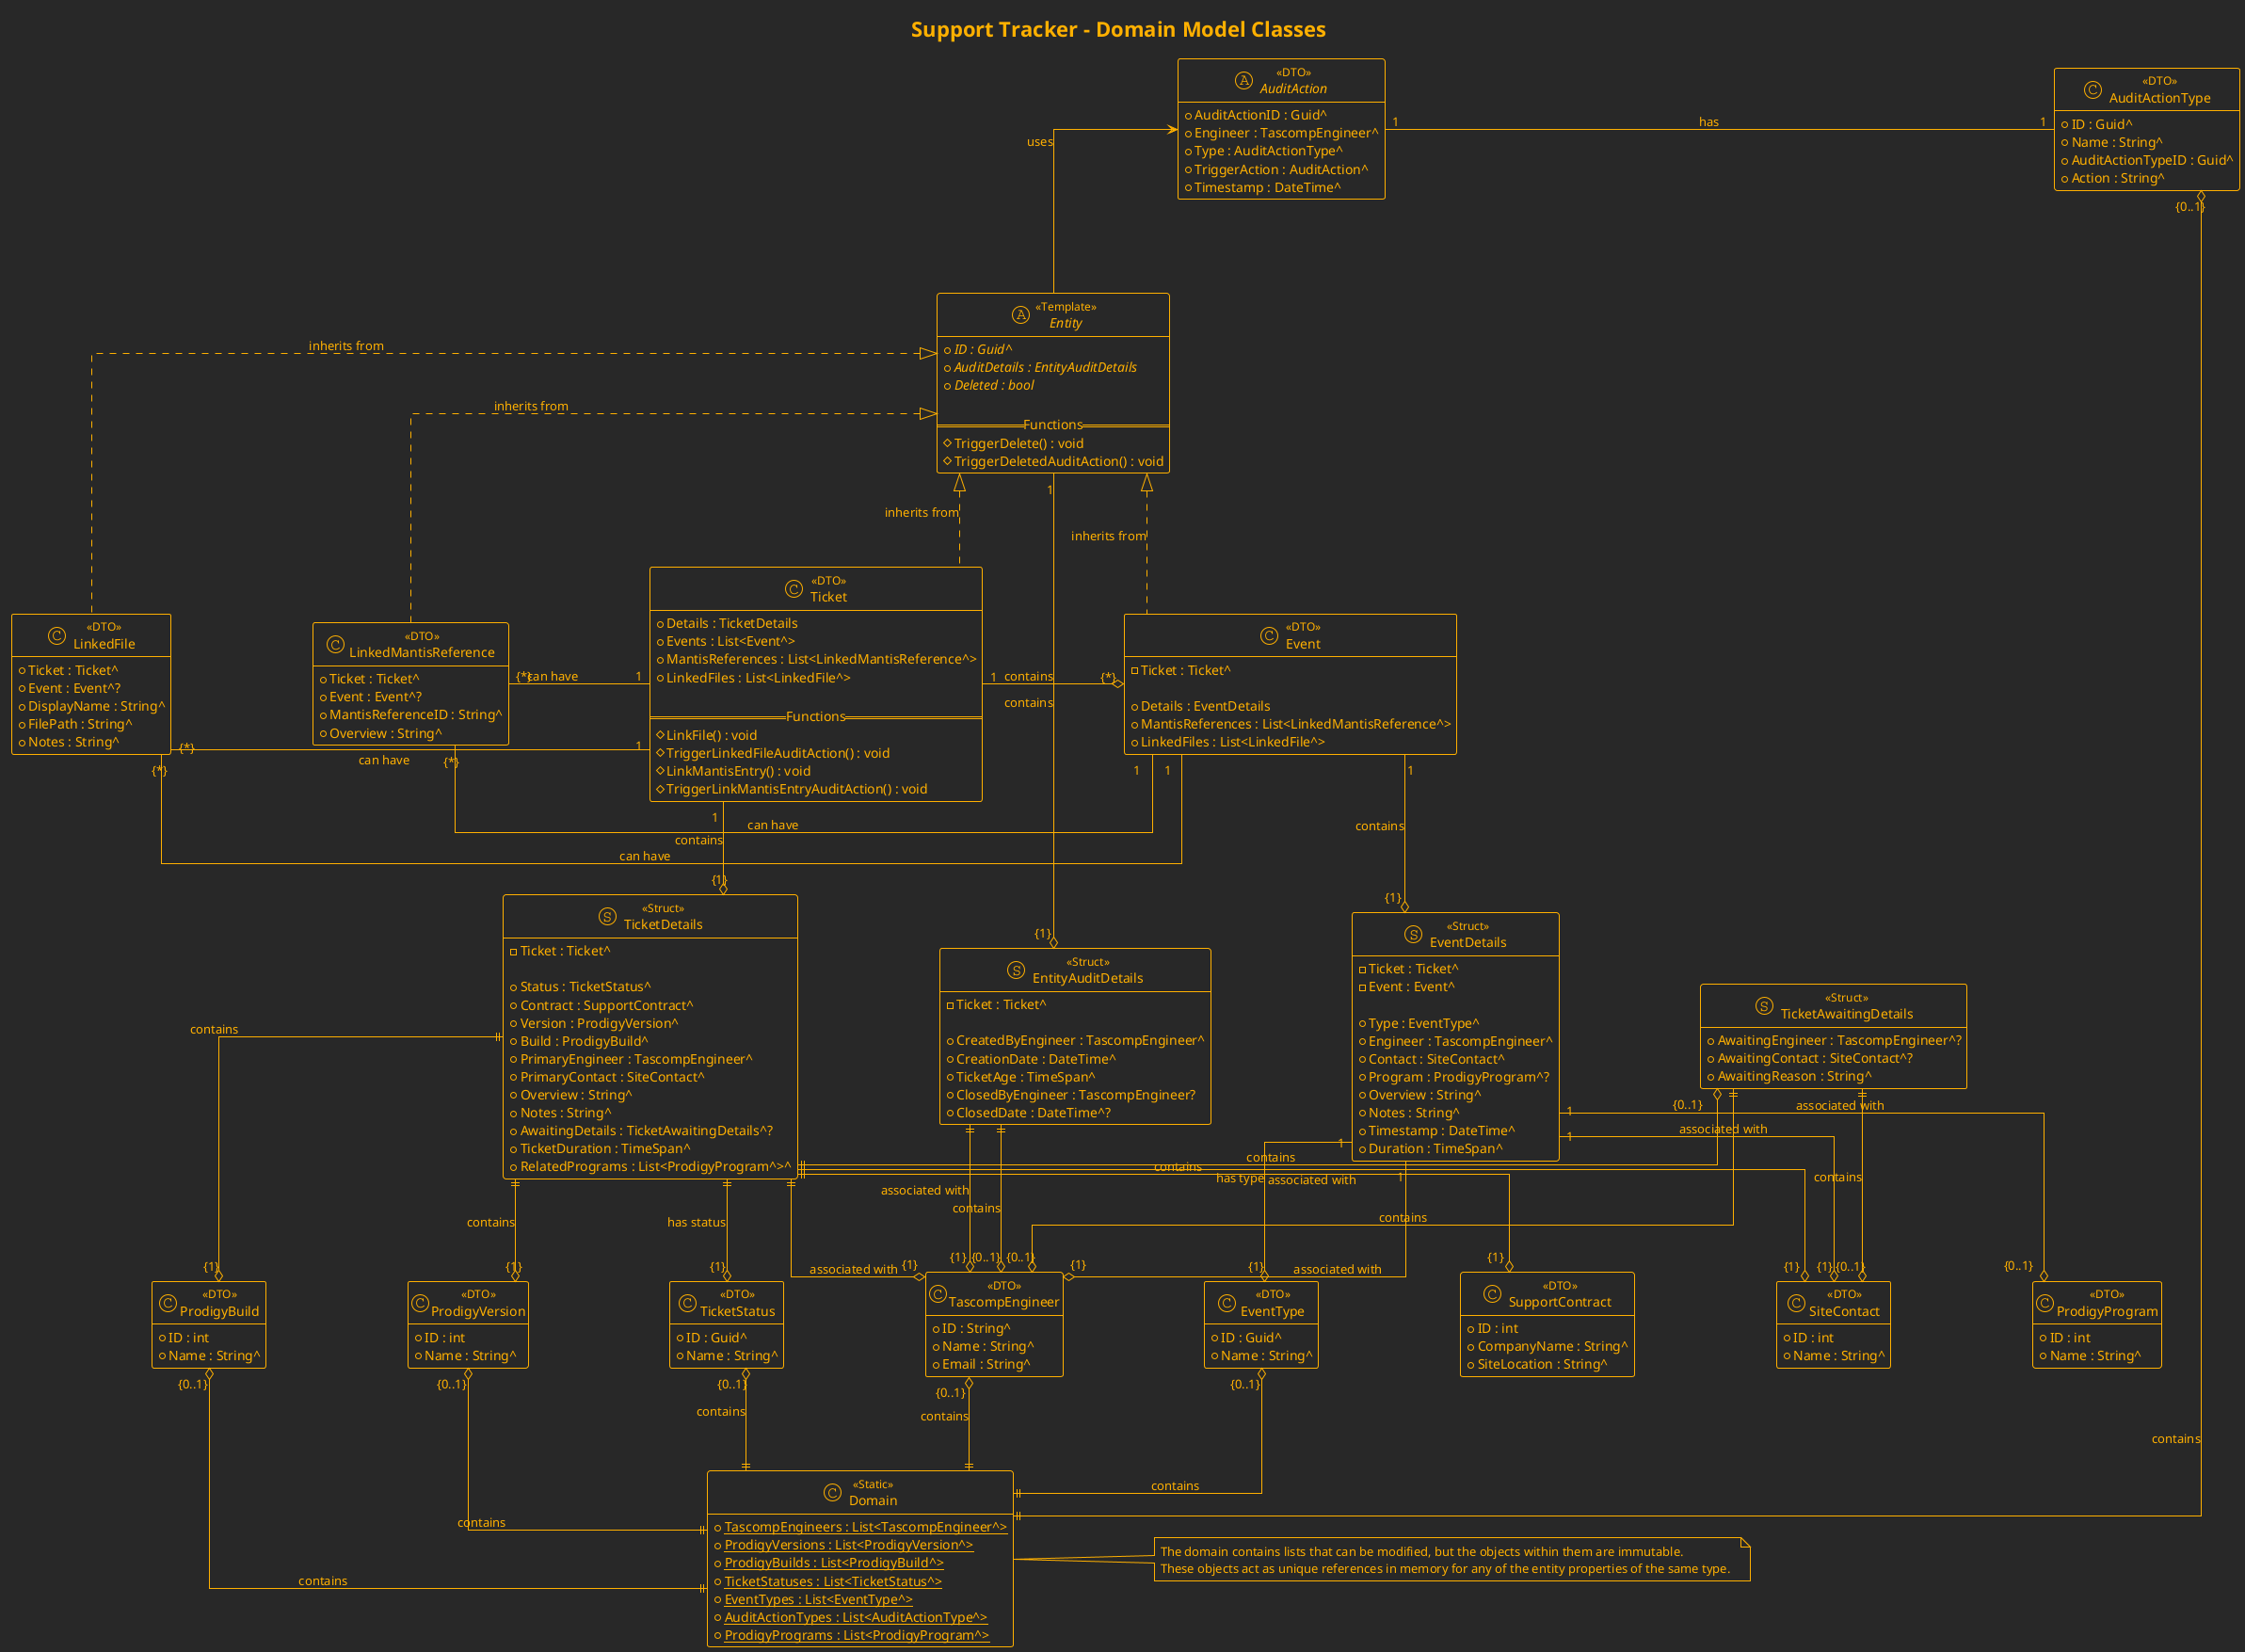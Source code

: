 @startuml "Support Tracker - Domain Class Diagram"



' Styling
' --------

hide empty members

skinparam defaultFontStyle Monospaced
skinparam shadowing false
skinparam handwritten false
skinparam nodesep 150
skinparam ranksep 100
skinparam linetype ortho

' Applying theme
!theme crt-amber


' Title
' ------

title Support Tracker - Domain Model Classes 


' C++/CLI Classes
' ----------------

together {

    class ProdigyBuild <<DTO>> {
        +ID : int 
        +Name : String^ 
    }

    class ProdigyVersion <<DTO>> {
        +ID : int 
        +Name : String^ 
    }

    class SupportContract <<DTO>> {
        +ID : int 
        +CompanyName : String^ 
        +SiteLocation : String^ 
    }

    class TicketStatus <<DTO>> {
        +ID : Guid^ 
        +Name : String^ 
    }

    class AuditActionType <<DTO>> {
        +ID : Guid^ 
        +Name : String^ 
    }

    class EventType <<DTO>> {
        +ID : Guid^ 
        +Name : String^ 
    }

    class ProdigyProgram <<DTO>> {
        +ID : int 
        +Name : String^ 
    }

    class TascompEngineer <<DTO>> {
        +ID : String^ 
        +Name : String^ 
        +Email : String^ 
    }

    class SiteContact <<DTO>> {
        +ID : int 
        +Name : String^ 
    }
}

struct TicketAwaitingDetails <<Struct>> {
    +AwaitingEngineer : TascompEngineer^? 
    +AwaitingContact : SiteContact^? 
    +AwaitingReason : String^ 
}

together {
    struct TicketDetails <<Struct>> {
        -Ticket : Ticket^

        +Status : TicketStatus^ 
        +Contract : SupportContract^ 
        +Version : ProdigyVersion^ 
        +Build : ProdigyBuild^ 
        +PrimaryEngineer : TascompEngineer^ 
        +PrimaryContact : SiteContact^ 
        +Overview : String^ 
        +Notes : String^ 
        +AwaitingDetails : TicketAwaitingDetails^? 
        +TicketDuration : TimeSpan^
        +RelatedPrograms : List<ProdigyProgram^>^
    }

    struct EntityAuditDetails <<Struct>> {
        -Ticket : Ticket^
        
        +CreatedByEngineer : TascompEngineer^
        +CreationDate : DateTime^
        +TicketAge : TimeSpan^
        +ClosedByEngineer : TascompEngineer?
        +ClosedDate : DateTime^?
    }

    struct EventDetails <<Struct>> {
        -Ticket : Ticket^
        -Event : Event^

        +Type : EventType^ 
        +Engineer : TascompEngineer^ 
        +Contact : SiteContact^ 
        +Program : ProdigyProgram^? 
        +Overview : String^ 
        +Notes : String^ 
        +Timestamp : DateTime^
        +Duration : TimeSpan^
    }
}

abstract class Entity <<Template>> {
    {abstract} +ID : Guid^
    {abstract} +AuditDetails : EntityAuditDetails
    {abstract} +Deleted : bool 

    == Functions ==
    #TriggerDelete() : void
    #TriggerDeletedAuditAction() : void
}

together {
    class Ticket <<DTO>> {
        +Details : TicketDetails 
        +Events : List<Event^> 
        +MantisReferences : List<LinkedMantisReference^> 
        +LinkedFiles : List<LinkedFile^> 

        == Functions ==
        #LinkFile() : void
        #TriggerLinkedFileAuditAction() : void
        #LinkMantisEntry() : void
        #TriggerLinkMantisEntryAuditAction() : void
    }

    class Event <<DTO>> {
        -Ticket : Ticket^ 
        
        +Details : EventDetails 
        +MantisReferences : List<LinkedMantisReference^> 
        +LinkedFiles : List<LinkedFile^> 
    }

    class LinkedFile <<DTO>> {
        +Ticket : Ticket^ 
        +Event : Event^? 
        +DisplayName : String^ 
        +FilePath : String^ 
        +Notes : String^ 
    }

    class LinkedMantisReference <<DTO>> {
        +Ticket : Ticket^
        +Event : Event^?
        +MantisReferenceID : String^
        +Overview : String^
    }
}

class Domain <<Static>> {
    {static} +TascompEngineers : List<TascompEngineer^> 
    {static} +ProdigyVersions : List<ProdigyVersion^> 
    {static} +ProdigyBuilds : List<ProdigyBuild^> 
    {static} +TicketStatuses : List<TicketStatus^> 
    {static} +EventTypes : List<EventType^> 
    {static} +AuditActionTypes : List<AuditActionType^> 
    {static} +ProdigyPrograms : List<ProdigyProgram^>
}

note right of Domain {
    The domain contains lists that can be modified, but the objects within them are immutable.
    These objects act as unique references in memory for any of the entity properties of the same type.  
}

abstract class AuditAction <<DTO>> {
  +AuditActionID : Guid^
  +Engineer : TascompEngineer^
  +Type : AuditActionType^
  +TriggerAction : AuditAction^
  +Timestamp : DateTime^
}

class AuditActionType <<DTO>> {
  +AuditActionTypeID : Guid^
  +Action : String^
}

' Relationships
' --------------

Ticket .up.|> Entity : inherits from
Event .up.|> Entity : inherits from
LinkedMantisReference .up.|> Entity : inherits from
LinkedFile .up.|> Entity : inherits from

Entity "1" -down-o "{1}" EntityAuditDetails : contains

Ticket "1" -down-o "{1}" TicketDetails : contains

TicketDetails ||-down-o "{1}" TicketStatus : has status
TicketDetails ||-down-o "{1}" SupportContract : contains
TicketDetails ||-down-o "{1}" ProdigyVersion : contains
TicketDetails ||-down-o "{1}" ProdigyBuild : contains
TicketDetails ||-down-o "{1}" TascompEngineer : associated with
TicketDetails ||-down-o "{1}" SiteContact : associated with
TicketDetails ||-down-o "{0..1}" TicketAwaitingDetails : contains

EntityAuditDetails ||-down-o "{1}" TascompEngineer : associated with
EntityAuditDetails ||-down-o "{0..1}" TascompEngineer : contains

TicketAwaitingDetails ||-down-o "{0..1}" TascompEngineer : contains
TicketAwaitingDetails ||-down-o "{0..1}" SiteContact : contains

Ticket "1" -right-o "{*}" Event : contains
Ticket "1" -right- "{*}" LinkedMantisReference : can have
Ticket "1" -right- "{*}" LinkedFile : can have

Event "1" -down-o "{1}" EventDetails : contains

EventDetails "1" -down-o "{1}" EventType : has type
EventDetails "1" -down-o "{1}" TascompEngineer : associated with
EventDetails "1" -down-o "{1}" SiteContact : associated with
EventDetails "1" -down-o "{0..1}" ProdigyProgram : associated with

Event "1" -right- "{*}" LinkedFile : can have
Event "1" -right- "{*}" LinkedMantisReference : can have

Entity -up-> AuditAction : uses
AuditAction "1" --right- "1" AuditActionType : has

Domain ||-up-o "{0..1}" TascompEngineer : contains
Domain ||-up-o "{0..1}" ProdigyVersion : contains
Domain ||-up-o "{0..1}" ProdigyBuild : contains
Domain ||-up-o "{0..1}" TicketStatus : contains
Domain ||-up-o "{0..1}" EventType : contains
Domain ||-up-o "{0..1}" AuditActionType : contains

@enduml
